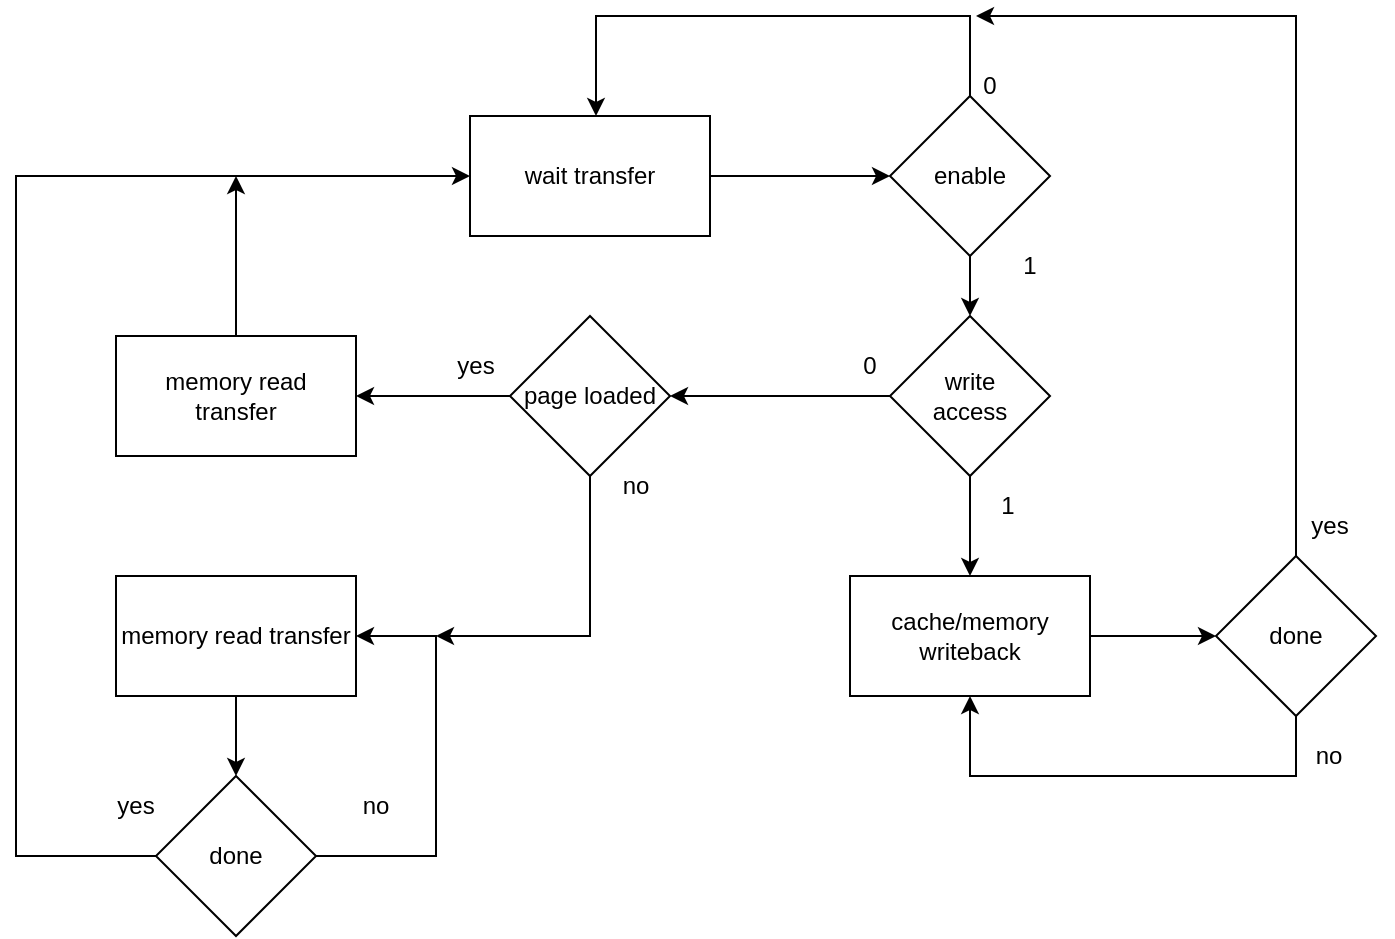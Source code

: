 <mxfile version="21.6.2" type="github">
  <diagram name="Pagina-1" id="_AoRa2cJ0ejXUdXcMOnp">
    <mxGraphModel dx="1456" dy="346" grid="1" gridSize="10" guides="1" tooltips="1" connect="1" arrows="1" fold="1" page="1" pageScale="1" pageWidth="827" pageHeight="1169" math="0" shadow="0">
      <root>
        <mxCell id="0" />
        <mxCell id="1" parent="0" />
        <mxCell id="h3B7MR_wZLT5G75nNYw9-13" style="edgeStyle=orthogonalEdgeStyle;rounded=0;orthogonalLoop=1;jettySize=auto;html=1;entryX=0;entryY=0.5;entryDx=0;entryDy=0;" parent="1" source="h3B7MR_wZLT5G75nNYw9-1" target="h3B7MR_wZLT5G75nNYw9-3" edge="1">
          <mxGeometry relative="1" as="geometry">
            <mxPoint x="367" y="140" as="targetPoint" />
          </mxGeometry>
        </mxCell>
        <mxCell id="h3B7MR_wZLT5G75nNYw9-1" value="wait transfer" style="rounded=0;whiteSpace=wrap;html=1;" parent="1" vertex="1">
          <mxGeometry x="167" y="110" width="120" height="60" as="geometry" />
        </mxCell>
        <mxCell id="h3B7MR_wZLT5G75nNYw9-12" style="edgeStyle=orthogonalEdgeStyle;rounded=0;orthogonalLoop=1;jettySize=auto;html=1;entryX=0.5;entryY=0;entryDx=0;entryDy=0;" parent="1" edge="1">
          <mxGeometry relative="1" as="geometry">
            <Array as="points">
              <mxPoint x="417" y="60" />
              <mxPoint x="230" y="60" />
            </Array>
            <mxPoint x="417.0" y="103" as="sourcePoint" />
            <mxPoint x="230" y="110" as="targetPoint" />
          </mxGeometry>
        </mxCell>
        <mxCell id="yG971o4-tWycymEqZ0E4-11" style="edgeStyle=orthogonalEdgeStyle;rounded=0;orthogonalLoop=1;jettySize=auto;html=1;entryX=0.5;entryY=0;entryDx=0;entryDy=0;" edge="1" parent="1" source="h3B7MR_wZLT5G75nNYw9-3" target="h3B7MR_wZLT5G75nNYw9-18">
          <mxGeometry relative="1" as="geometry" />
        </mxCell>
        <mxCell id="h3B7MR_wZLT5G75nNYw9-3" value="enable" style="rhombus;whiteSpace=wrap;html=1;" parent="1" vertex="1">
          <mxGeometry x="377" y="100" width="80" height="80" as="geometry" />
        </mxCell>
        <mxCell id="yG971o4-tWycymEqZ0E4-13" style="edgeStyle=orthogonalEdgeStyle;rounded=0;orthogonalLoop=1;jettySize=auto;html=1;entryX=1;entryY=0.5;entryDx=0;entryDy=0;" edge="1" parent="1" source="h3B7MR_wZLT5G75nNYw9-9" target="h3B7MR_wZLT5G75nNYw9-10">
          <mxGeometry relative="1" as="geometry">
            <Array as="points" />
          </mxGeometry>
        </mxCell>
        <mxCell id="yG971o4-tWycymEqZ0E4-21" style="edgeStyle=orthogonalEdgeStyle;rounded=0;orthogonalLoop=1;jettySize=auto;html=1;" edge="1" parent="1" source="h3B7MR_wZLT5G75nNYw9-9">
          <mxGeometry relative="1" as="geometry">
            <mxPoint x="150.0" y="370" as="targetPoint" />
            <Array as="points">
              <mxPoint x="227" y="370" />
            </Array>
          </mxGeometry>
        </mxCell>
        <mxCell id="h3B7MR_wZLT5G75nNYw9-9" value="page loaded" style="rhombus;whiteSpace=wrap;html=1;" parent="1" vertex="1">
          <mxGeometry x="187" y="210" width="80" height="80" as="geometry" />
        </mxCell>
        <mxCell id="yG971o4-tWycymEqZ0E4-19" style="edgeStyle=orthogonalEdgeStyle;rounded=0;orthogonalLoop=1;jettySize=auto;html=1;" edge="1" parent="1" source="h3B7MR_wZLT5G75nNYw9-10">
          <mxGeometry relative="1" as="geometry">
            <mxPoint x="50.0" y="140" as="targetPoint" />
          </mxGeometry>
        </mxCell>
        <mxCell id="h3B7MR_wZLT5G75nNYw9-10" value="&lt;div&gt;memory read &lt;br&gt;&lt;/div&gt;&lt;div&gt;transfer&lt;br&gt;&lt;/div&gt;" style="rounded=0;whiteSpace=wrap;html=1;" parent="1" vertex="1">
          <mxGeometry x="-10" y="220" width="120" height="60" as="geometry" />
        </mxCell>
        <mxCell id="h3B7MR_wZLT5G75nNYw9-37" value="" style="edgeStyle=orthogonalEdgeStyle;rounded=0;orthogonalLoop=1;jettySize=auto;html=1;" parent="1" source="h3B7MR_wZLT5G75nNYw9-18" target="h3B7MR_wZLT5G75nNYw9-30" edge="1">
          <mxGeometry relative="1" as="geometry" />
        </mxCell>
        <mxCell id="yG971o4-tWycymEqZ0E4-7" style="edgeStyle=orthogonalEdgeStyle;rounded=0;orthogonalLoop=1;jettySize=auto;html=1;" edge="1" parent="1" source="h3B7MR_wZLT5G75nNYw9-18" target="h3B7MR_wZLT5G75nNYw9-9">
          <mxGeometry relative="1" as="geometry" />
        </mxCell>
        <mxCell id="h3B7MR_wZLT5G75nNYw9-18" value="&lt;div&gt;write&lt;/div&gt;&lt;div&gt;access&lt;br&gt;&lt;/div&gt;" style="rhombus;whiteSpace=wrap;html=1;" parent="1" vertex="1">
          <mxGeometry x="377" y="210" width="80" height="80" as="geometry" />
        </mxCell>
        <mxCell id="yG971o4-tWycymEqZ0E4-18" style="edgeStyle=orthogonalEdgeStyle;rounded=0;orthogonalLoop=1;jettySize=auto;html=1;entryX=0;entryY=0.5;entryDx=0;entryDy=0;" edge="1" parent="1" source="h3B7MR_wZLT5G75nNYw9-23" target="h3B7MR_wZLT5G75nNYw9-1">
          <mxGeometry relative="1" as="geometry">
            <mxPoint x="-110" y="270" as="targetPoint" />
            <Array as="points">
              <mxPoint x="-60" y="480" />
              <mxPoint x="-60" y="140" />
            </Array>
          </mxGeometry>
        </mxCell>
        <mxCell id="yG971o4-tWycymEqZ0E4-20" style="edgeStyle=orthogonalEdgeStyle;rounded=0;orthogonalLoop=1;jettySize=auto;html=1;entryX=1;entryY=0.5;entryDx=0;entryDy=0;" edge="1" parent="1" source="h3B7MR_wZLT5G75nNYw9-23" target="h3B7MR_wZLT5G75nNYw9-38">
          <mxGeometry relative="1" as="geometry">
            <Array as="points">
              <mxPoint x="150" y="480" />
              <mxPoint x="150" y="370" />
            </Array>
          </mxGeometry>
        </mxCell>
        <mxCell id="h3B7MR_wZLT5G75nNYw9-23" value="done" style="rhombus;whiteSpace=wrap;html=1;" parent="1" vertex="1">
          <mxGeometry x="10" y="440" width="80" height="80" as="geometry" />
        </mxCell>
        <mxCell id="yG971o4-tWycymEqZ0E4-3" style="edgeStyle=orthogonalEdgeStyle;rounded=0;orthogonalLoop=1;jettySize=auto;html=1;entryX=0;entryY=0.5;entryDx=0;entryDy=0;" edge="1" parent="1" source="h3B7MR_wZLT5G75nNYw9-30" target="h3B7MR_wZLT5G75nNYw9-42">
          <mxGeometry relative="1" as="geometry" />
        </mxCell>
        <mxCell id="h3B7MR_wZLT5G75nNYw9-30" value="cache/memory writeback" style="rounded=0;whiteSpace=wrap;html=1;" parent="1" vertex="1">
          <mxGeometry x="357" y="340" width="120" height="60" as="geometry" />
        </mxCell>
        <mxCell id="yG971o4-tWycymEqZ0E4-17" style="edgeStyle=orthogonalEdgeStyle;rounded=0;orthogonalLoop=1;jettySize=auto;html=1;entryX=0.5;entryY=0;entryDx=0;entryDy=0;" edge="1" parent="1" source="h3B7MR_wZLT5G75nNYw9-38" target="h3B7MR_wZLT5G75nNYw9-23">
          <mxGeometry relative="1" as="geometry">
            <mxPoint x="50.0" y="430" as="targetPoint" />
          </mxGeometry>
        </mxCell>
        <mxCell id="h3B7MR_wZLT5G75nNYw9-38" value="memory read transfer" style="rounded=0;whiteSpace=wrap;html=1;" parent="1" vertex="1">
          <mxGeometry x="-10" y="340" width="120" height="60" as="geometry" />
        </mxCell>
        <mxCell id="yG971o4-tWycymEqZ0E4-5" style="edgeStyle=orthogonalEdgeStyle;rounded=0;orthogonalLoop=1;jettySize=auto;html=1;" edge="1" parent="1" source="h3B7MR_wZLT5G75nNYw9-42">
          <mxGeometry relative="1" as="geometry">
            <mxPoint x="420" y="60" as="targetPoint" />
            <Array as="points">
              <mxPoint x="580" y="60" />
            </Array>
          </mxGeometry>
        </mxCell>
        <mxCell id="yG971o4-tWycymEqZ0E4-6" style="edgeStyle=orthogonalEdgeStyle;rounded=0;orthogonalLoop=1;jettySize=auto;html=1;entryX=0.5;entryY=1;entryDx=0;entryDy=0;" edge="1" parent="1" source="h3B7MR_wZLT5G75nNYw9-42" target="h3B7MR_wZLT5G75nNYw9-30">
          <mxGeometry relative="1" as="geometry">
            <Array as="points">
              <mxPoint x="580" y="440" />
              <mxPoint x="417" y="440" />
            </Array>
          </mxGeometry>
        </mxCell>
        <mxCell id="h3B7MR_wZLT5G75nNYw9-42" value="done" style="rhombus;whiteSpace=wrap;html=1;" parent="1" vertex="1">
          <mxGeometry x="540" y="330" width="80" height="80" as="geometry" />
        </mxCell>
        <mxCell id="h3B7MR_wZLT5G75nNYw9-54" value="no" style="text;html=1;strokeColor=none;fillColor=none;align=center;verticalAlign=middle;whiteSpace=wrap;rounded=0;" parent="1" vertex="1">
          <mxGeometry x="573" y="390" width="47" height="80" as="geometry" />
        </mxCell>
        <mxCell id="h3B7MR_wZLT5G75nNYw9-55" value="yes" style="text;html=1;strokeColor=none;fillColor=none;align=center;verticalAlign=middle;whiteSpace=wrap;rounded=0;" parent="1" vertex="1">
          <mxGeometry x="564.5" y="300" width="64" height="30" as="geometry" />
        </mxCell>
        <mxCell id="h3B7MR_wZLT5G75nNYw9-58" value="no" style="text;html=1;strokeColor=none;fillColor=none;align=center;verticalAlign=middle;whiteSpace=wrap;rounded=0;" parent="1" vertex="1">
          <mxGeometry x="90" y="440" width="60" height="30" as="geometry" />
        </mxCell>
        <mxCell id="h3B7MR_wZLT5G75nNYw9-59" value="yes" style="text;html=1;strokeColor=none;fillColor=none;align=center;verticalAlign=middle;whiteSpace=wrap;rounded=0;" parent="1" vertex="1">
          <mxGeometry x="-30" y="440" width="60" height="30" as="geometry" />
        </mxCell>
        <mxCell id="h3B7MR_wZLT5G75nNYw9-60" value="1" style="text;html=1;strokeColor=none;fillColor=none;align=center;verticalAlign=middle;whiteSpace=wrap;rounded=0;" parent="1" vertex="1">
          <mxGeometry x="406" y="290" width="60" height="30" as="geometry" />
        </mxCell>
        <mxCell id="h3B7MR_wZLT5G75nNYw9-61" value="0" style="text;html=1;strokeColor=none;fillColor=none;align=center;verticalAlign=middle;whiteSpace=wrap;rounded=0;" parent="1" vertex="1">
          <mxGeometry x="337" y="220" width="60" height="30" as="geometry" />
        </mxCell>
        <mxCell id="h3B7MR_wZLT5G75nNYw9-62" value="no" style="text;html=1;strokeColor=none;fillColor=none;align=center;verticalAlign=middle;whiteSpace=wrap;rounded=0;" parent="1" vertex="1">
          <mxGeometry x="220" y="280" width="60" height="30" as="geometry" />
        </mxCell>
        <mxCell id="h3B7MR_wZLT5G75nNYw9-64" value="1" style="text;html=1;strokeColor=none;fillColor=none;align=center;verticalAlign=middle;whiteSpace=wrap;rounded=0;" parent="1" vertex="1">
          <mxGeometry x="417" y="170" width="60" height="30" as="geometry" />
        </mxCell>
        <mxCell id="h3B7MR_wZLT5G75nNYw9-65" value="0" style="text;html=1;strokeColor=none;fillColor=none;align=center;verticalAlign=middle;whiteSpace=wrap;rounded=0;" parent="1" vertex="1">
          <mxGeometry x="397" y="80" width="60" height="30" as="geometry" />
        </mxCell>
        <mxCell id="yG971o4-tWycymEqZ0E4-22" value="yes" style="text;html=1;strokeColor=none;fillColor=none;align=center;verticalAlign=middle;whiteSpace=wrap;rounded=0;" vertex="1" parent="1">
          <mxGeometry x="140" y="220" width="60" height="30" as="geometry" />
        </mxCell>
      </root>
    </mxGraphModel>
  </diagram>
</mxfile>
